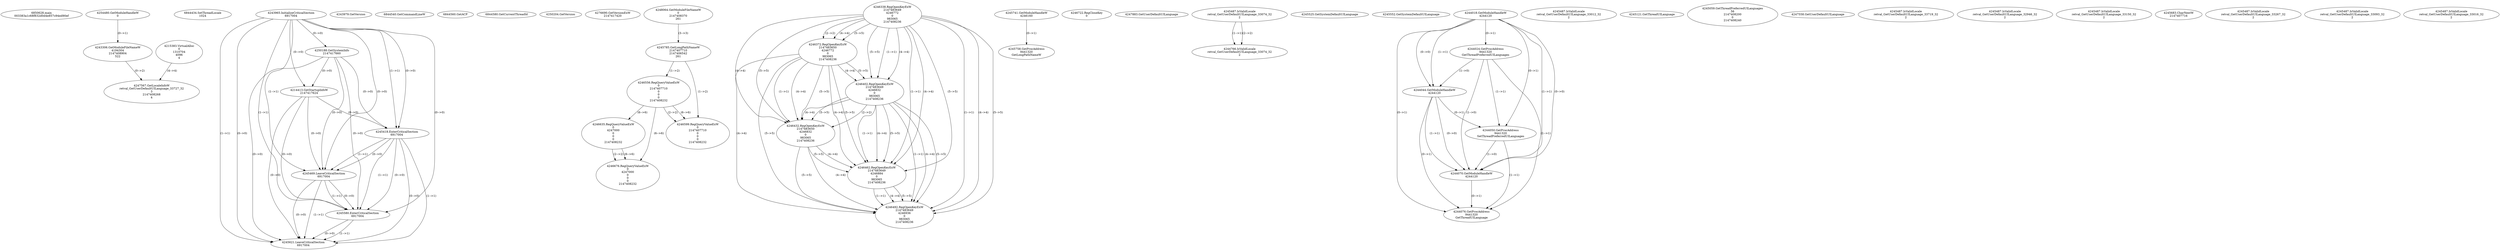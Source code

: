 // Global SCDG with merge call
digraph {
	0 [label="6850628.main
003383a1c68f832d0d4e857c94ed90ef"]
	1 [label="4254480.GetModuleHandleW
0"]
	2 [label="6844434.SetThreadLocale
1024"]
	3 [label="4243965.InitializeCriticalSection
6917004"]
	4 [label="4243979.GetVersion
"]
	5 [label="4250188.GetSystemInfo
2147417660"]
	3 -> 5 [label="(0-->0)"]
	6 [label="6844540.GetCommandLineW
"]
	7 [label="4214413.GetStartupInfoW
2147417624"]
	3 -> 7 [label="(0-->0)"]
	5 -> 7 [label="(0-->0)"]
	8 [label="6844560.GetACP
"]
	9 [label="6844580.GetCurrentThreadId
"]
	10 [label="4250204.GetVersion
"]
	11 [label="4276690.GetVersionExW
2147417420"]
	12 [label="4243306.GetModuleFileNameW
4194304
2147408904
522"]
	1 -> 12 [label="(0-->1)"]
	13 [label="4248064.GetModuleFileNameW
0
2147408370
261"]
	14 [label="4215383.VirtualAlloc
0
1310704
4096
4"]
	15 [label="4246338.RegOpenKeyExW
2147483649
4246772
0
983065
2147408236"]
	16 [label="4245741.GetModuleHandleW
4246160"]
	17 [label="4245758.GetProcAddress
9441320
GetLongPathNameW"]
	16 -> 17 [label="(0-->1)"]
	18 [label="4245785.GetLongPathNameW
2147407710
2147406542
261"]
	13 -> 18 [label="(3-->3)"]
	19 [label="4246556.RegQueryValueExW
0
2147407710
0
0
0
2147408232"]
	18 -> 19 [label="(1-->2)"]
	20 [label="4246635.RegQueryValueExW
0
4247000
0
0
0
2147408232"]
	19 -> 20 [label="(6-->6)"]
	21 [label="4246676.RegQueryValueExW
0
4247000
0
0
0
2147408232"]
	20 -> 21 [label="(2-->2)"]
	19 -> 21 [label="(6-->6)"]
	20 -> 21 [label="(6-->6)"]
	22 [label="4246722.RegCloseKey
0"]
	23 [label="4247883.GetUserDefaultUILanguage
"]
	24 [label="4245418.EnterCriticalSection
6917004"]
	3 -> 24 [label="(1-->1)"]
	3 -> 24 [label="(0-->0)"]
	5 -> 24 [label="(0-->0)"]
	7 -> 24 [label="(0-->0)"]
	25 [label="4245469.LeaveCriticalSection
6917004"]
	3 -> 25 [label="(1-->1)"]
	24 -> 25 [label="(1-->1)"]
	3 -> 25 [label="(0-->0)"]
	5 -> 25 [label="(0-->0)"]
	7 -> 25 [label="(0-->0)"]
	24 -> 25 [label="(0-->0)"]
	26 [label="4245487.IsValidLocale
retval_GetUserDefaultUILanguage_33074_32
2"]
	27 [label="4244766.IsValidLocale
retval_GetUserDefaultUILanguage_33074_32
2"]
	26 -> 27 [label="(1-->1)"]
	26 -> 27 [label="(2-->2)"]
	28 [label="4245525.GetSystemDefaultUILanguage
"]
	29 [label="4245552.GetSystemDefaultUILanguage
"]
	30 [label="4244018.GetModuleHandleW
4244120"]
	31 [label="4244024.GetProcAddress
9441320
GetThreadPreferredUILanguages"]
	30 -> 31 [label="(0-->1)"]
	32 [label="4244044.GetModuleHandleW
4244120"]
	30 -> 32 [label="(1-->1)"]
	30 -> 32 [label="(0-->0)"]
	31 -> 32 [label="(1-->0)"]
	33 [label="4244050.GetProcAddress
9441320
SetThreadPreferredUILanguages"]
	30 -> 33 [label="(0-->1)"]
	31 -> 33 [label="(1-->1)"]
	32 -> 33 [label="(0-->1)"]
	34 [label="4244070.GetModuleHandleW
4244120"]
	30 -> 34 [label="(1-->1)"]
	32 -> 34 [label="(1-->1)"]
	30 -> 34 [label="(0-->0)"]
	31 -> 34 [label="(1-->0)"]
	32 -> 34 [label="(0-->0)"]
	33 -> 34 [label="(1-->0)"]
	35 [label="4244076.GetProcAddress
9441320
GetThreadUILanguage"]
	30 -> 35 [label="(0-->1)"]
	31 -> 35 [label="(1-->1)"]
	32 -> 35 [label="(0-->1)"]
	33 -> 35 [label="(1-->1)"]
	34 -> 35 [label="(0-->1)"]
	36 [label="4245487.IsValidLocale
retval_GetUserDefaultUILanguage_33012_32
2"]
	37 [label="4245121.GetThreadUILanguage
"]
	38 [label="4245059.GetThreadPreferredUILanguages
56
2147408200
0
2147408240"]
	39 [label="4245580.EnterCriticalSection
6917004"]
	3 -> 39 [label="(1-->1)"]
	24 -> 39 [label="(1-->1)"]
	25 -> 39 [label="(1-->1)"]
	3 -> 39 [label="(0-->0)"]
	5 -> 39 [label="(0-->0)"]
	7 -> 39 [label="(0-->0)"]
	24 -> 39 [label="(0-->0)"]
	25 -> 39 [label="(0-->0)"]
	40 [label="4245621.LeaveCriticalSection
6917004"]
	3 -> 40 [label="(1-->1)"]
	24 -> 40 [label="(1-->1)"]
	25 -> 40 [label="(1-->1)"]
	39 -> 40 [label="(1-->1)"]
	3 -> 40 [label="(0-->0)"]
	5 -> 40 [label="(0-->0)"]
	7 -> 40 [label="(0-->0)"]
	24 -> 40 [label="(0-->0)"]
	25 -> 40 [label="(0-->0)"]
	39 -> 40 [label="(0-->0)"]
	41 [label="4247558.GetUserDefaultUILanguage
"]
	42 [label="4247567.GetLocaleInfoW
retval_GetUserDefaultUILanguage_33727_32
3
2147408268
4"]
	12 -> 42 [label="(0-->2)"]
	14 -> 42 [label="(4-->4)"]
	43 [label="4246372.RegOpenKeyExW
2147483650
4246772
0
983065
2147408236"]
	15 -> 43 [label="(2-->2)"]
	15 -> 43 [label="(4-->4)"]
	15 -> 43 [label="(5-->5)"]
	44 [label="4246402.RegOpenKeyExW
2147483649
4246832
0
983065
2147408236"]
	15 -> 44 [label="(1-->1)"]
	15 -> 44 [label="(4-->4)"]
	43 -> 44 [label="(4-->4)"]
	15 -> 44 [label="(5-->5)"]
	43 -> 44 [label="(5-->5)"]
	45 [label="4246432.RegOpenKeyExW
2147483650
4246832
0
983065
2147408236"]
	43 -> 45 [label="(1-->1)"]
	44 -> 45 [label="(2-->2)"]
	15 -> 45 [label="(4-->4)"]
	43 -> 45 [label="(4-->4)"]
	44 -> 45 [label="(4-->4)"]
	15 -> 45 [label="(5-->5)"]
	43 -> 45 [label="(5-->5)"]
	44 -> 45 [label="(5-->5)"]
	46 [label="4246462.RegOpenKeyExW
2147483649
4246884
0
983065
2147408236"]
	15 -> 46 [label="(1-->1)"]
	44 -> 46 [label="(1-->1)"]
	15 -> 46 [label="(4-->4)"]
	43 -> 46 [label="(4-->4)"]
	44 -> 46 [label="(4-->4)"]
	45 -> 46 [label="(4-->4)"]
	15 -> 46 [label="(5-->5)"]
	43 -> 46 [label="(5-->5)"]
	44 -> 46 [label="(5-->5)"]
	45 -> 46 [label="(5-->5)"]
	47 [label="4246492.RegOpenKeyExW
2147483649
4246936
0
983065
2147408236"]
	15 -> 47 [label="(1-->1)"]
	44 -> 47 [label="(1-->1)"]
	46 -> 47 [label="(1-->1)"]
	15 -> 47 [label="(4-->4)"]
	43 -> 47 [label="(4-->4)"]
	44 -> 47 [label="(4-->4)"]
	45 -> 47 [label="(4-->4)"]
	46 -> 47 [label="(4-->4)"]
	15 -> 47 [label="(5-->5)"]
	43 -> 47 [label="(5-->5)"]
	44 -> 47 [label="(5-->5)"]
	45 -> 47 [label="(5-->5)"]
	46 -> 47 [label="(5-->5)"]
	48 [label="4245487.IsValidLocale
retval_GetUserDefaultUILanguage_33719_32
2"]
	49 [label="4246599.RegQueryValueExW
0
2147407710
0
0
0
2147408232"]
	18 -> 49 [label="(1-->2)"]
	19 -> 49 [label="(2-->2)"]
	19 -> 49 [label="(6-->6)"]
	50 [label="4245487.IsValidLocale
retval_GetUserDefaultUILanguage_32946_32
2"]
	51 [label="4245487.IsValidLocale
retval_GetUserDefaultUILanguage_33150_32
2"]
	52 [label="4245683.CharNextW
2147407716"]
	53 [label="4245487.IsValidLocale
retval_GetUserDefaultUILanguage_33267_32
2"]
	54 [label="4245487.IsValidLocale
retval_GetUserDefaultUILanguage_33093_32
2"]
	55 [label="4245487.IsValidLocale
retval_GetUserDefaultUILanguage_33016_32
2"]
}
